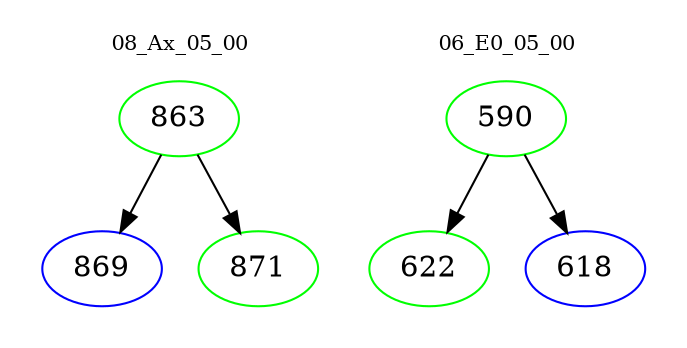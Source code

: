 digraph{
subgraph cluster_0 {
color = white
label = "08_Ax_05_00";
fontsize=10;
T0_863 [label="863", color="green"]
T0_863 -> T0_869 [color="black"]
T0_869 [label="869", color="blue"]
T0_863 -> T0_871 [color="black"]
T0_871 [label="871", color="green"]
}
subgraph cluster_1 {
color = white
label = "06_E0_05_00";
fontsize=10;
T1_590 [label="590", color="green"]
T1_590 -> T1_622 [color="black"]
T1_622 [label="622", color="green"]
T1_590 -> T1_618 [color="black"]
T1_618 [label="618", color="blue"]
}
}

